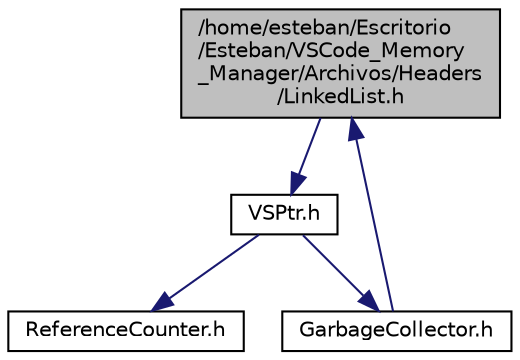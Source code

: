 digraph "/home/esteban/Escritorio/Esteban/VSCode_Memory_Manager/Archivos/Headers/LinkedList.h"
{
  edge [fontname="Helvetica",fontsize="10",labelfontname="Helvetica",labelfontsize="10"];
  node [fontname="Helvetica",fontsize="10",shape=record];
  Node0 [label="/home/esteban/Escritorio\l/Esteban/VSCode_Memory\l_Manager/Archivos/Headers\l/LinkedList.h",height=0.2,width=0.4,color="black", fillcolor="grey75", style="filled", fontcolor="black"];
  Node0 -> Node1 [color="midnightblue",fontsize="10",style="solid",fontname="Helvetica"];
  Node1 [label="VSPtr.h",height=0.2,width=0.4,color="black", fillcolor="white", style="filled",URL="$_v_s_ptr_8h.html"];
  Node1 -> Node2 [color="midnightblue",fontsize="10",style="solid",fontname="Helvetica"];
  Node2 [label="ReferenceCounter.h",height=0.2,width=0.4,color="black", fillcolor="white", style="filled",URL="$_reference_counter_8h.html"];
  Node1 -> Node3 [color="midnightblue",fontsize="10",style="solid",fontname="Helvetica"];
  Node3 [label="GarbageCollector.h",height=0.2,width=0.4,color="black", fillcolor="white", style="filled",URL="$_garbage_collector_8h.html"];
  Node3 -> Node0 [color="midnightblue",fontsize="10",style="solid",fontname="Helvetica"];
}

